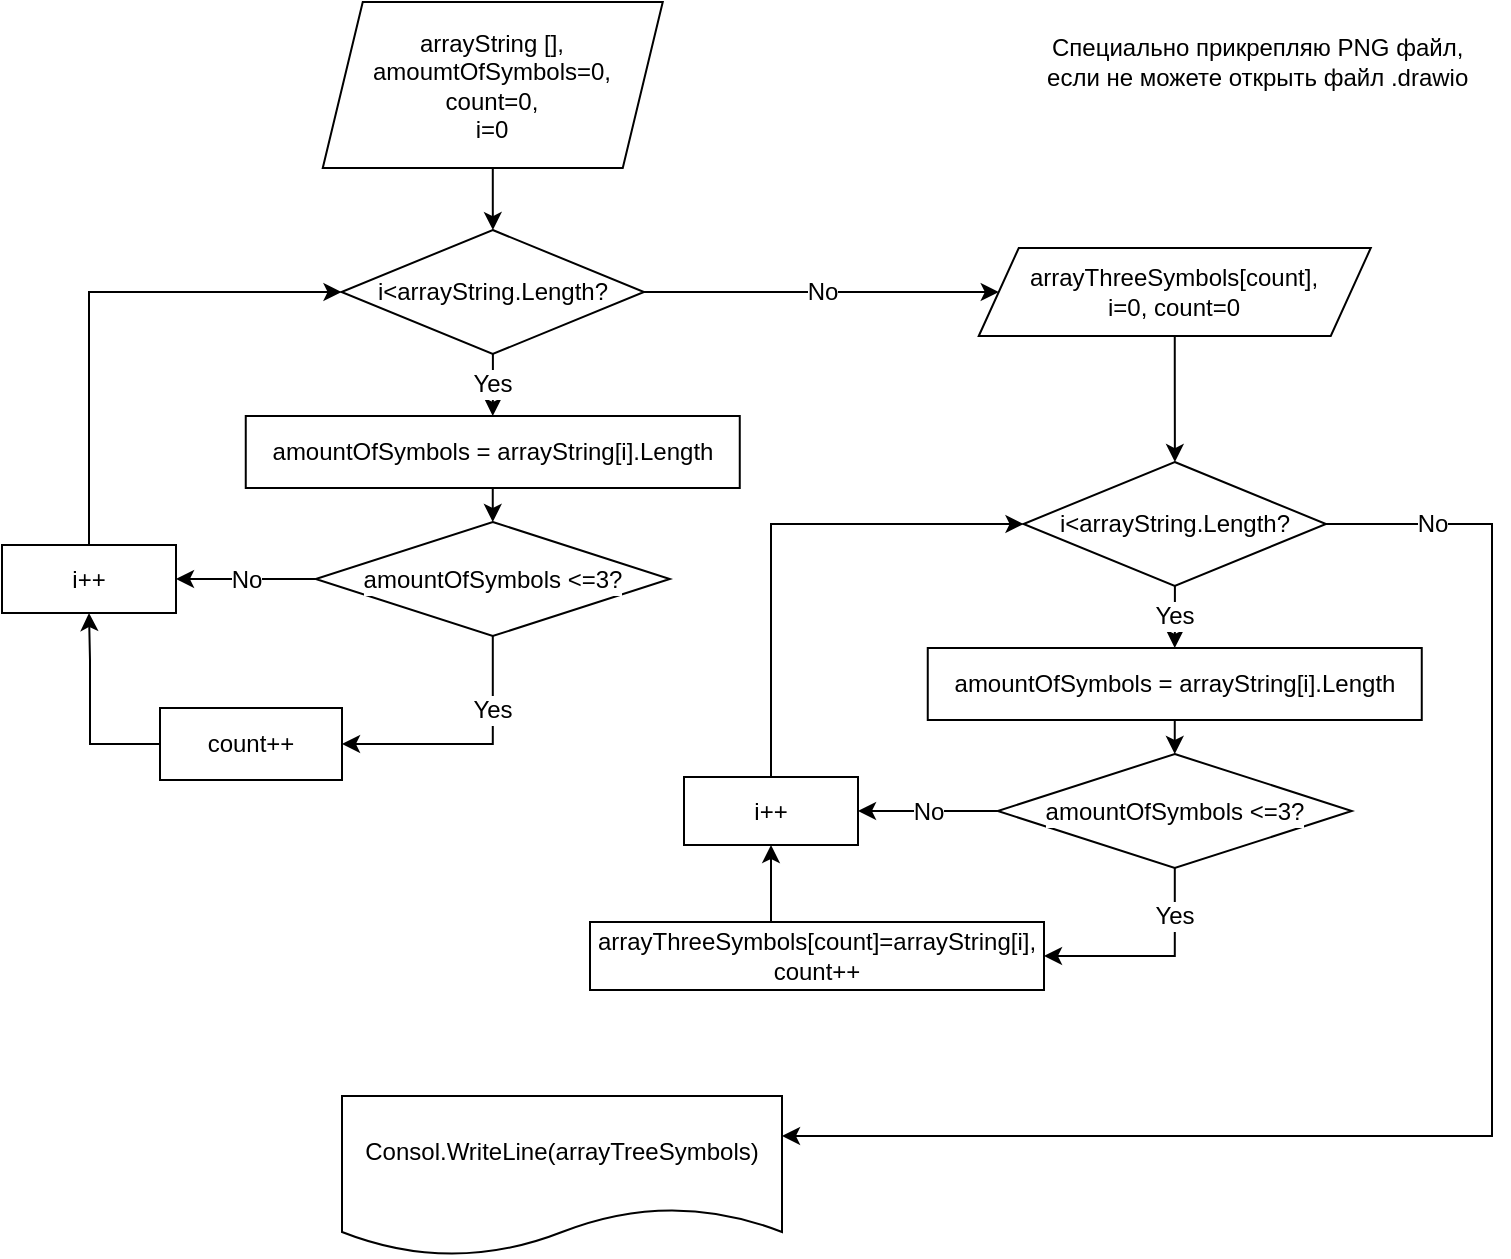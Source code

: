 <mxfile version="20.2.3" type="device"><diagram id="8BXgGTeP1lJnQ-64rccb" name="Страница 1"><mxGraphModel dx="1038" dy="571" grid="0" gridSize="10" guides="1" tooltips="1" connect="1" arrows="1" fold="1" page="1" pageScale="1" pageWidth="827" pageHeight="1169" math="0" shadow="0"><root><mxCell id="0"/><mxCell id="1" parent="0"/><mxCell id="HXC3cMTHsNGLnO77JJiK-16" style="edgeStyle=orthogonalEdgeStyle;rounded=0;orthogonalLoop=1;jettySize=auto;html=1;fontFamily=Helvetica;fontSize=12;fontColor=#000000;" edge="1" parent="1" source="HXC3cMTHsNGLnO77JJiK-2" target="HXC3cMTHsNGLnO77JJiK-3"><mxGeometry relative="1" as="geometry"/></mxCell><mxCell id="HXC3cMTHsNGLnO77JJiK-2" value="arrayString [],&lt;br&gt;amoumtOfSymbols=0,&lt;br&gt;count=0,&lt;br&gt;i=0" style="shape=parallelogram;perimeter=parallelogramPerimeter;whiteSpace=wrap;html=1;fixedSize=1;" vertex="1" parent="1"><mxGeometry x="205.38" width="170" height="83" as="geometry"/></mxCell><mxCell id="HXC3cMTHsNGLnO77JJiK-14" value="Yes" style="edgeStyle=orthogonalEdgeStyle;rounded=0;orthogonalLoop=1;jettySize=auto;html=1;entryX=0.5;entryY=0;entryDx=0;entryDy=0;fontFamily=Helvetica;fontSize=12;fontColor=#000000;" edge="1" parent="1" source="HXC3cMTHsNGLnO77JJiK-3" target="HXC3cMTHsNGLnO77JJiK-6"><mxGeometry relative="1" as="geometry"/></mxCell><mxCell id="HXC3cMTHsNGLnO77JJiK-19" value="No" style="edgeStyle=orthogonalEdgeStyle;rounded=0;orthogonalLoop=1;jettySize=auto;html=1;exitX=1;exitY=0.5;exitDx=0;exitDy=0;entryX=0;entryY=0.5;entryDx=0;entryDy=0;fontFamily=Helvetica;fontSize=12;fontColor=#000000;" edge="1" parent="1" source="HXC3cMTHsNGLnO77JJiK-3" target="HXC3cMTHsNGLnO77JJiK-18"><mxGeometry relative="1" as="geometry"/></mxCell><mxCell id="HXC3cMTHsNGLnO77JJiK-3" value="i&amp;lt;arrayString.Length?" style="rhombus;whiteSpace=wrap;html=1;" vertex="1" parent="1"><mxGeometry x="214.75" y="114" width="151.25" height="62" as="geometry"/></mxCell><mxCell id="HXC3cMTHsNGLnO77JJiK-17" style="edgeStyle=orthogonalEdgeStyle;rounded=0;orthogonalLoop=1;jettySize=auto;html=1;exitX=0.5;exitY=1;exitDx=0;exitDy=0;entryX=0.5;entryY=0;entryDx=0;entryDy=0;fontFamily=Helvetica;fontSize=12;fontColor=#000000;" edge="1" parent="1" source="HXC3cMTHsNGLnO77JJiK-6" target="HXC3cMTHsNGLnO77JJiK-7"><mxGeometry relative="1" as="geometry"/></mxCell><mxCell id="HXC3cMTHsNGLnO77JJiK-6" value="&lt;p style=&quot;line-height: 19px;&quot;&gt;&lt;font style=&quot;background-color: rgb(255, 255, 255); font-size: 12px;&quot;&gt;amountOfSymbols = arrayString[i].Length&lt;/font&gt;&lt;/p&gt;" style="rounded=0;whiteSpace=wrap;html=1;labelBackgroundColor=none;fontColor=#000000;" vertex="1" parent="1"><mxGeometry x="166.88" y="207" width="247" height="36" as="geometry"/></mxCell><mxCell id="HXC3cMTHsNGLnO77JJiK-10" value="Yes" style="edgeStyle=orthogonalEdgeStyle;rounded=0;orthogonalLoop=1;jettySize=auto;html=1;entryX=1;entryY=0.5;entryDx=0;entryDy=0;fontFamily=Helvetica;fontSize=12;fontColor=#000000;" edge="1" parent="1" source="HXC3cMTHsNGLnO77JJiK-7" target="HXC3cMTHsNGLnO77JJiK-9"><mxGeometry x="-0.428" relative="1" as="geometry"><mxPoint as="offset"/></mxGeometry></mxCell><mxCell id="HXC3cMTHsNGLnO77JJiK-12" value="No" style="edgeStyle=orthogonalEdgeStyle;rounded=0;orthogonalLoop=1;jettySize=auto;html=1;entryX=1;entryY=0.5;entryDx=0;entryDy=0;fontFamily=Helvetica;fontSize=12;fontColor=#000000;" edge="1" parent="1" source="HXC3cMTHsNGLnO77JJiK-7" target="HXC3cMTHsNGLnO77JJiK-8"><mxGeometry relative="1" as="geometry"/></mxCell><mxCell id="HXC3cMTHsNGLnO77JJiK-7" value="amountOfSymbols &amp;lt;=3?" style="rhombus;whiteSpace=wrap;html=1;labelBackgroundColor=#FFFFFF;fontFamily=Helvetica;fontSize=12;fontColor=#000000;" vertex="1" parent="1"><mxGeometry x="201.88" y="260" width="177" height="57" as="geometry"/></mxCell><mxCell id="HXC3cMTHsNGLnO77JJiK-13" style="edgeStyle=orthogonalEdgeStyle;rounded=0;orthogonalLoop=1;jettySize=auto;html=1;entryX=0;entryY=0.5;entryDx=0;entryDy=0;fontFamily=Helvetica;fontSize=12;fontColor=#000000;" edge="1" parent="1" source="HXC3cMTHsNGLnO77JJiK-8" target="HXC3cMTHsNGLnO77JJiK-3"><mxGeometry relative="1" as="geometry"><Array as="points"><mxPoint x="89" y="145"/></Array></mxGeometry></mxCell><mxCell id="HXC3cMTHsNGLnO77JJiK-8" value="i++" style="rounded=0;whiteSpace=wrap;html=1;labelBackgroundColor=#FFFFFF;fontFamily=Helvetica;fontSize=12;fontColor=#000000;" vertex="1" parent="1"><mxGeometry x="45" y="271.5" width="87" height="34" as="geometry"/></mxCell><mxCell id="HXC3cMTHsNGLnO77JJiK-11" style="edgeStyle=orthogonalEdgeStyle;rounded=0;orthogonalLoop=1;jettySize=auto;html=1;entryX=0.5;entryY=1;entryDx=0;entryDy=0;fontFamily=Helvetica;fontSize=12;fontColor=#000000;" edge="1" parent="1" source="HXC3cMTHsNGLnO77JJiK-9" target="HXC3cMTHsNGLnO77JJiK-8"><mxGeometry relative="1" as="geometry"><Array as="points"><mxPoint x="89" y="371"/><mxPoint x="89" y="329"/></Array></mxGeometry></mxCell><mxCell id="HXC3cMTHsNGLnO77JJiK-9" value="count++" style="rounded=0;whiteSpace=wrap;html=1;labelBackgroundColor=#FFFFFF;fontFamily=Helvetica;fontSize=12;fontColor=#000000;" vertex="1" parent="1"><mxGeometry x="124" y="353" width="91" height="36" as="geometry"/></mxCell><mxCell id="HXC3cMTHsNGLnO77JJiK-33" value="No" style="edgeStyle=orthogonalEdgeStyle;rounded=0;orthogonalLoop=1;jettySize=auto;html=1;entryX=1;entryY=0.25;entryDx=0;entryDy=0;fontFamily=Helvetica;fontSize=12;fontColor=#000000;exitX=1;exitY=0.5;exitDx=0;exitDy=0;" edge="1" parent="1" source="HXC3cMTHsNGLnO77JJiK-22" target="HXC3cMTHsNGLnO77JJiK-32"><mxGeometry x="-0.858" relative="1" as="geometry"><Array as="points"><mxPoint x="790" y="261"/><mxPoint x="790" y="567"/></Array><mxPoint as="offset"/></mxGeometry></mxCell><mxCell id="HXC3cMTHsNGLnO77JJiK-18" value="arrayThreeSymbols[count],&lt;br&gt;i=0, count=0" style="shape=parallelogram;perimeter=parallelogramPerimeter;whiteSpace=wrap;html=1;fixedSize=1;labelBackgroundColor=#FFFFFF;fontFamily=Helvetica;fontSize=12;fontColor=#000000;" vertex="1" parent="1"><mxGeometry x="533.38" y="123" width="196" height="44" as="geometry"/></mxCell><mxCell id="HXC3cMTHsNGLnO77JJiK-20" style="edgeStyle=orthogonalEdgeStyle;rounded=0;orthogonalLoop=1;jettySize=auto;html=1;fontFamily=Helvetica;fontSize=12;fontColor=#000000;exitX=0.5;exitY=1;exitDx=0;exitDy=0;" edge="1" parent="1" target="HXC3cMTHsNGLnO77JJiK-22" source="HXC3cMTHsNGLnO77JJiK-18"><mxGeometry relative="1" as="geometry"><mxPoint x="631.4" y="199" as="sourcePoint"/></mxGeometry></mxCell><mxCell id="HXC3cMTHsNGLnO77JJiK-21" value="Yes" style="edgeStyle=orthogonalEdgeStyle;rounded=0;orthogonalLoop=1;jettySize=auto;html=1;entryX=0.5;entryY=0;entryDx=0;entryDy=0;fontFamily=Helvetica;fontSize=12;fontColor=#000000;" edge="1" parent="1" source="HXC3cMTHsNGLnO77JJiK-22" target="HXC3cMTHsNGLnO77JJiK-24"><mxGeometry relative="1" as="geometry"/></mxCell><mxCell id="HXC3cMTHsNGLnO77JJiK-22" value="i&amp;lt;arrayString.Length?" style="rhombus;whiteSpace=wrap;html=1;" vertex="1" parent="1"><mxGeometry x="555.75" y="230" width="151.25" height="62" as="geometry"/></mxCell><mxCell id="HXC3cMTHsNGLnO77JJiK-23" style="edgeStyle=orthogonalEdgeStyle;rounded=0;orthogonalLoop=1;jettySize=auto;html=1;exitX=0.5;exitY=1;exitDx=0;exitDy=0;entryX=0.5;entryY=0;entryDx=0;entryDy=0;fontFamily=Helvetica;fontSize=12;fontColor=#000000;" edge="1" parent="1" source="HXC3cMTHsNGLnO77JJiK-24" target="HXC3cMTHsNGLnO77JJiK-27"><mxGeometry relative="1" as="geometry"/></mxCell><mxCell id="HXC3cMTHsNGLnO77JJiK-24" value="&lt;p style=&quot;line-height: 19px;&quot;&gt;&lt;font style=&quot;background-color: rgb(255, 255, 255); font-size: 12px;&quot;&gt;amountOfSymbols = arrayString[i].Length&lt;/font&gt;&lt;/p&gt;" style="rounded=0;whiteSpace=wrap;html=1;labelBackgroundColor=none;fontColor=#000000;" vertex="1" parent="1"><mxGeometry x="507.88" y="323" width="247" height="36" as="geometry"/></mxCell><mxCell id="HXC3cMTHsNGLnO77JJiK-25" value="Yes" style="edgeStyle=orthogonalEdgeStyle;rounded=0;orthogonalLoop=1;jettySize=auto;html=1;entryX=1;entryY=0.5;entryDx=0;entryDy=0;fontFamily=Helvetica;fontSize=12;fontColor=#000000;" edge="1" parent="1" source="HXC3cMTHsNGLnO77JJiK-27" target="HXC3cMTHsNGLnO77JJiK-31"><mxGeometry x="-0.561" relative="1" as="geometry"><mxPoint as="offset"/></mxGeometry></mxCell><mxCell id="HXC3cMTHsNGLnO77JJiK-26" value="No" style="edgeStyle=orthogonalEdgeStyle;rounded=0;orthogonalLoop=1;jettySize=auto;html=1;entryX=1;entryY=0.5;entryDx=0;entryDy=0;fontFamily=Helvetica;fontSize=12;fontColor=#000000;" edge="1" parent="1" source="HXC3cMTHsNGLnO77JJiK-27" target="HXC3cMTHsNGLnO77JJiK-29"><mxGeometry relative="1" as="geometry"/></mxCell><mxCell id="HXC3cMTHsNGLnO77JJiK-27" value="amountOfSymbols &amp;lt;=3?" style="rhombus;whiteSpace=wrap;html=1;labelBackgroundColor=#FFFFFF;fontFamily=Helvetica;fontSize=12;fontColor=#000000;" vertex="1" parent="1"><mxGeometry x="542.88" y="376" width="177" height="57" as="geometry"/></mxCell><mxCell id="HXC3cMTHsNGLnO77JJiK-28" style="edgeStyle=orthogonalEdgeStyle;rounded=0;orthogonalLoop=1;jettySize=auto;html=1;entryX=0;entryY=0.5;entryDx=0;entryDy=0;fontFamily=Helvetica;fontSize=12;fontColor=#000000;" edge="1" parent="1" source="HXC3cMTHsNGLnO77JJiK-29" target="HXC3cMTHsNGLnO77JJiK-22"><mxGeometry relative="1" as="geometry"><Array as="points"><mxPoint x="430" y="261"/></Array></mxGeometry></mxCell><mxCell id="HXC3cMTHsNGLnO77JJiK-29" value="i++" style="rounded=0;whiteSpace=wrap;html=1;labelBackgroundColor=#FFFFFF;fontFamily=Helvetica;fontSize=12;fontColor=#000000;" vertex="1" parent="1"><mxGeometry x="386" y="387.5" width="87" height="34" as="geometry"/></mxCell><mxCell id="HXC3cMTHsNGLnO77JJiK-30" style="edgeStyle=orthogonalEdgeStyle;rounded=0;orthogonalLoop=1;jettySize=auto;html=1;entryX=0.5;entryY=1;entryDx=0;entryDy=0;fontFamily=Helvetica;fontSize=12;fontColor=#000000;" edge="1" parent="1" source="HXC3cMTHsNGLnO77JJiK-31" target="HXC3cMTHsNGLnO77JJiK-29"><mxGeometry relative="1" as="geometry"><Array as="points"><mxPoint x="430" y="487"/><mxPoint x="430" y="445"/></Array></mxGeometry></mxCell><mxCell id="HXC3cMTHsNGLnO77JJiK-31" value="arrayThreeSymbols[count]=arrayString[i],&lt;br&gt;count++" style="rounded=0;whiteSpace=wrap;html=1;labelBackgroundColor=#FFFFFF;fontFamily=Helvetica;fontSize=12;fontColor=#000000;" vertex="1" parent="1"><mxGeometry x="339" y="460" width="227" height="34" as="geometry"/></mxCell><mxCell id="HXC3cMTHsNGLnO77JJiK-32" value="Consol.WriteLine(arrayTreeSymbols)" style="shape=document;whiteSpace=wrap;html=1;boundedLbl=1;labelBackgroundColor=#FFFFFF;fontFamily=Helvetica;fontSize=12;fontColor=#000000;" vertex="1" parent="1"><mxGeometry x="215" y="547" width="220" height="80" as="geometry"/></mxCell><mxCell id="HXC3cMTHsNGLnO77JJiK-34" value="Специально прикрепляю PNG файл,&amp;nbsp;&lt;br&gt;если не можете открыть файл .drawio&amp;nbsp;" style="text;html=1;align=center;verticalAlign=middle;resizable=0;points=[];autosize=1;strokeColor=none;fillColor=none;fontSize=12;fontFamily=Helvetica;fontColor=#000000;" vertex="1" parent="1"><mxGeometry x="558" y="9" width="232" height="41" as="geometry"/></mxCell></root></mxGraphModel></diagram></mxfile>